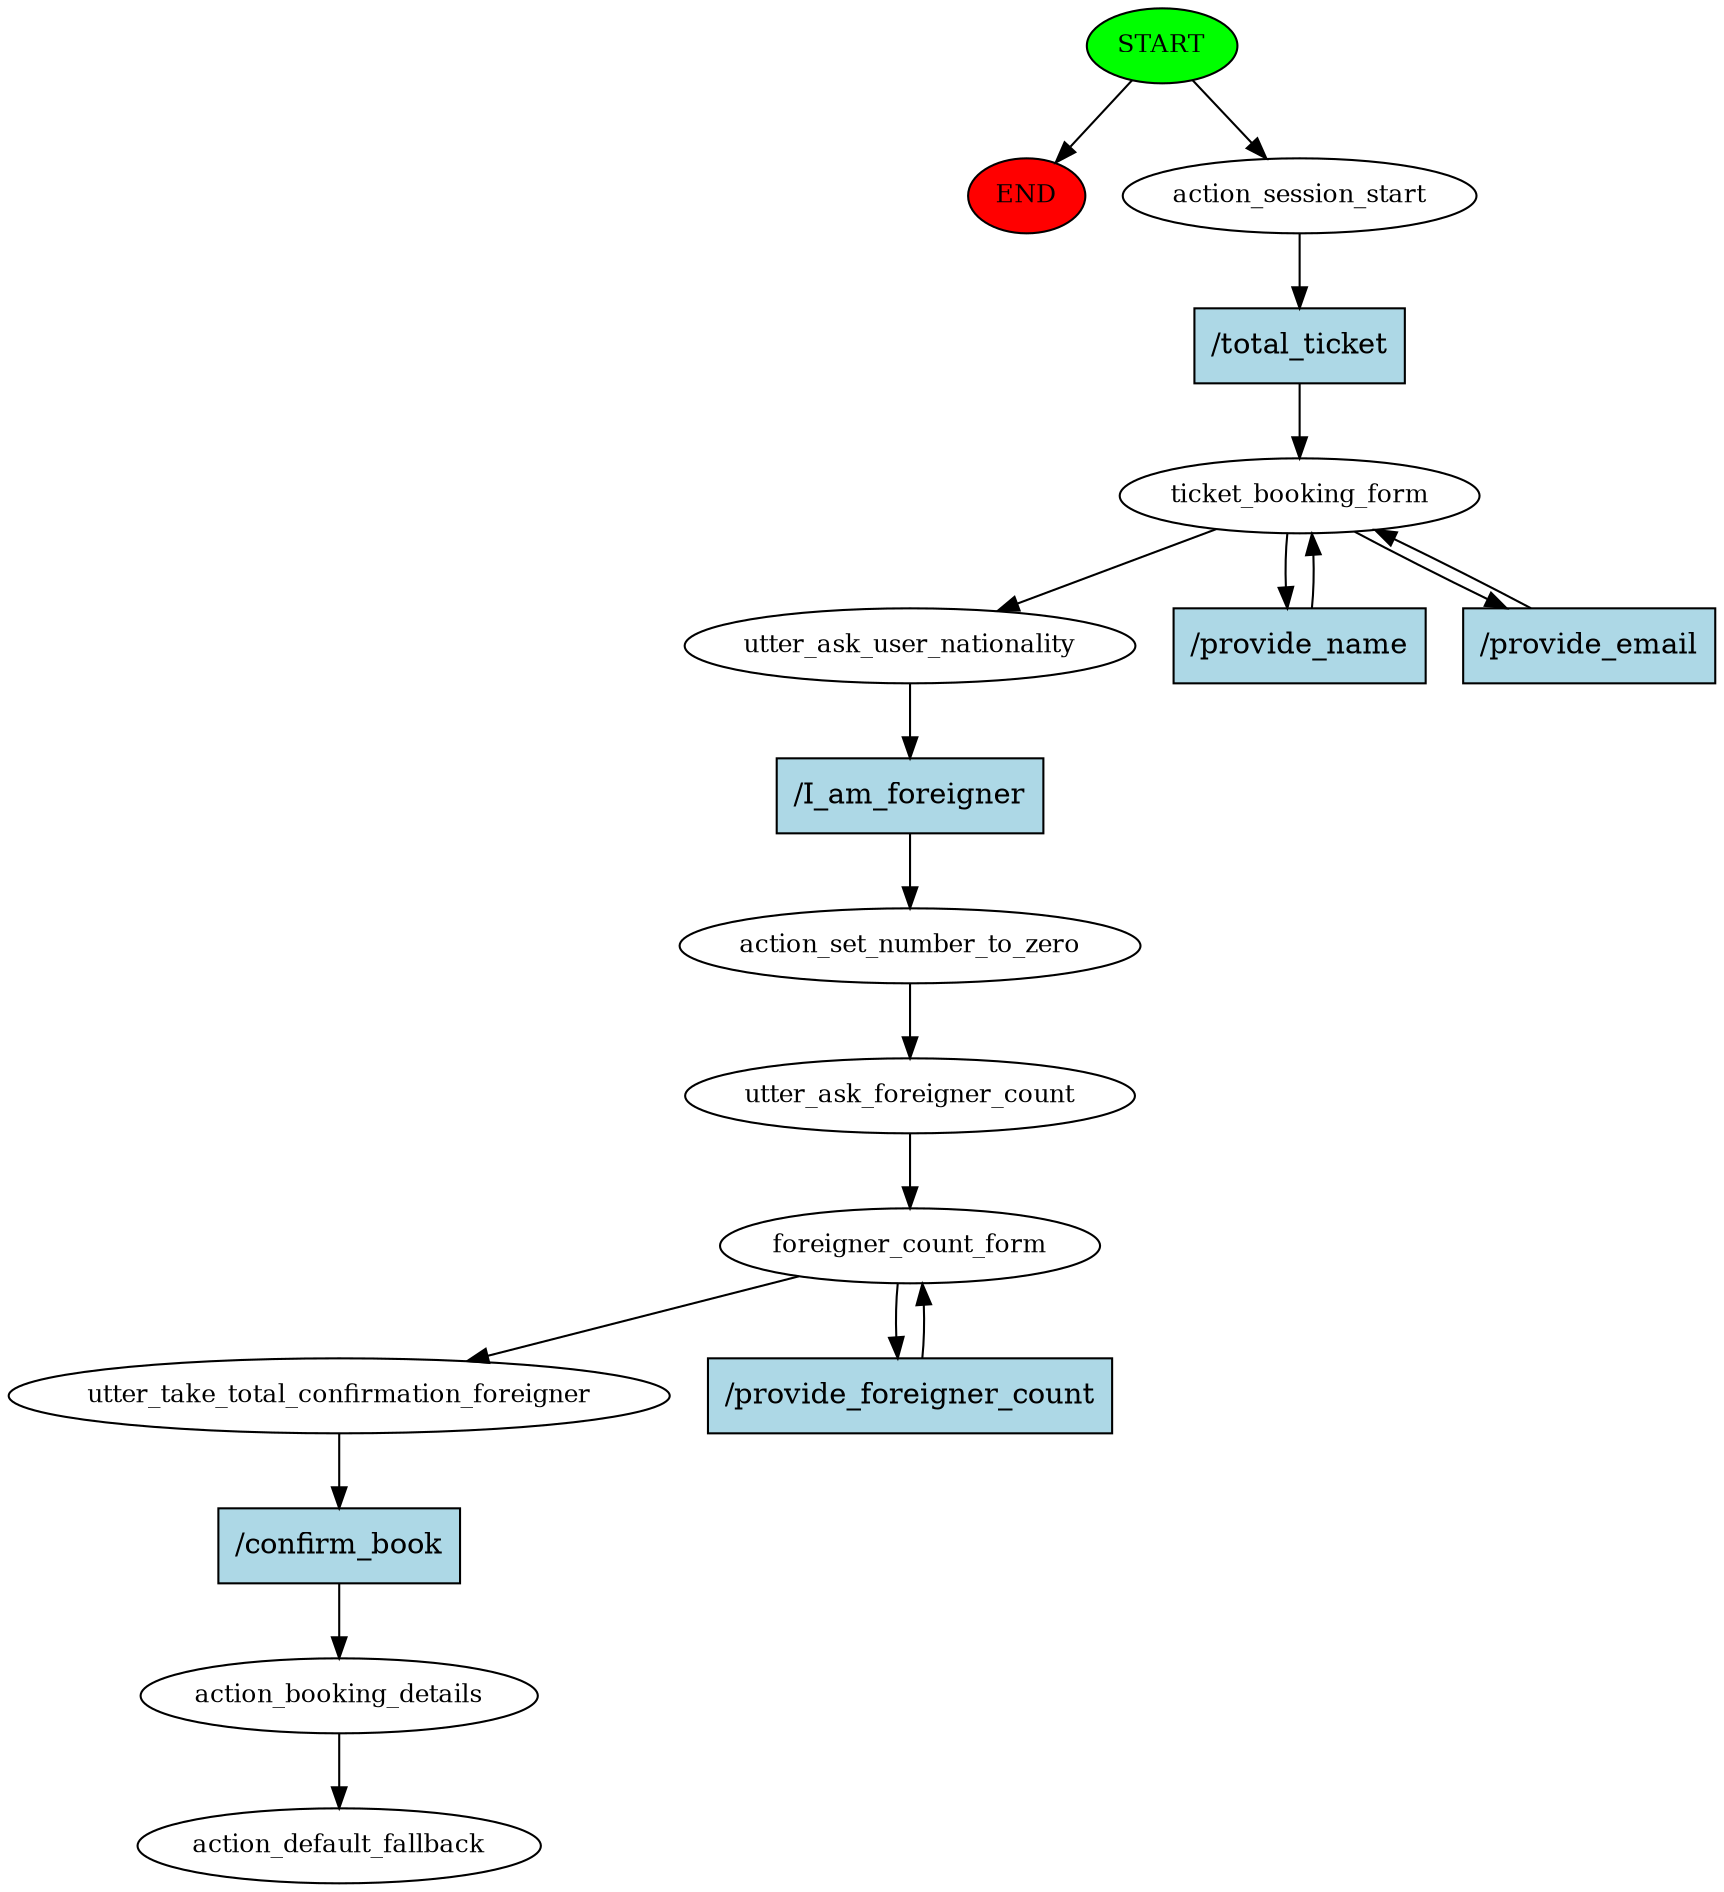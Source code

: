 digraph  {
0 [class="start active", fillcolor=green, fontsize=12, label=START, style=filled];
"-1" [class=end, fillcolor=red, fontsize=12, label=END, style=filled];
1 [class=active, fontsize=12, label=action_session_start];
2 [class=active, fontsize=12, label=ticket_booking_form];
5 [class=active, fontsize=12, label=utter_ask_user_nationality];
6 [class=active, fontsize=12, label=action_set_number_to_zero];
7 [class=active, fontsize=12, label=utter_ask_foreigner_count];
8 [class=active, fontsize=12, label=foreigner_count_form];
10 [class=active, fontsize=12, label=utter_take_total_confirmation_foreigner];
11 [class=active, fontsize=12, label=action_booking_details];
12 [class="dashed active", fontsize=12, label=action_default_fallback];
13 [class="intent active", fillcolor=lightblue, label="/total_ticket", shape=rect, style=filled];
14 [class="intent active", fillcolor=lightblue, label="/provide_name", shape=rect, style=filled];
15 [class="intent active", fillcolor=lightblue, label="/provide_email", shape=rect, style=filled];
16 [class="intent active", fillcolor=lightblue, label="/I_am_foreigner", shape=rect, style=filled];
17 [class="intent active", fillcolor=lightblue, label="/provide_foreigner_count", shape=rect, style=filled];
18 [class="intent active", fillcolor=lightblue, label="/confirm_book", shape=rect, style=filled];
0 -> "-1"  [class="", key=NONE, label=""];
0 -> 1  [class=active, key=NONE, label=""];
1 -> 13  [class=active, key=0];
2 -> 5  [class=active, key=NONE, label=""];
2 -> 14  [class=active, key=0];
2 -> 15  [class=active, key=0];
5 -> 16  [class=active, key=0];
6 -> 7  [class=active, key=NONE, label=""];
7 -> 8  [class=active, key=NONE, label=""];
8 -> 10  [class=active, key=NONE, label=""];
8 -> 17  [class=active, key=0];
10 -> 18  [class=active, key=0];
11 -> 12  [class=active, key=NONE, label=""];
13 -> 2  [class=active, key=0];
14 -> 2  [class=active, key=0];
15 -> 2  [class=active, key=0];
16 -> 6  [class=active, key=0];
17 -> 8  [class=active, key=0];
18 -> 11  [class=active, key=0];
}
